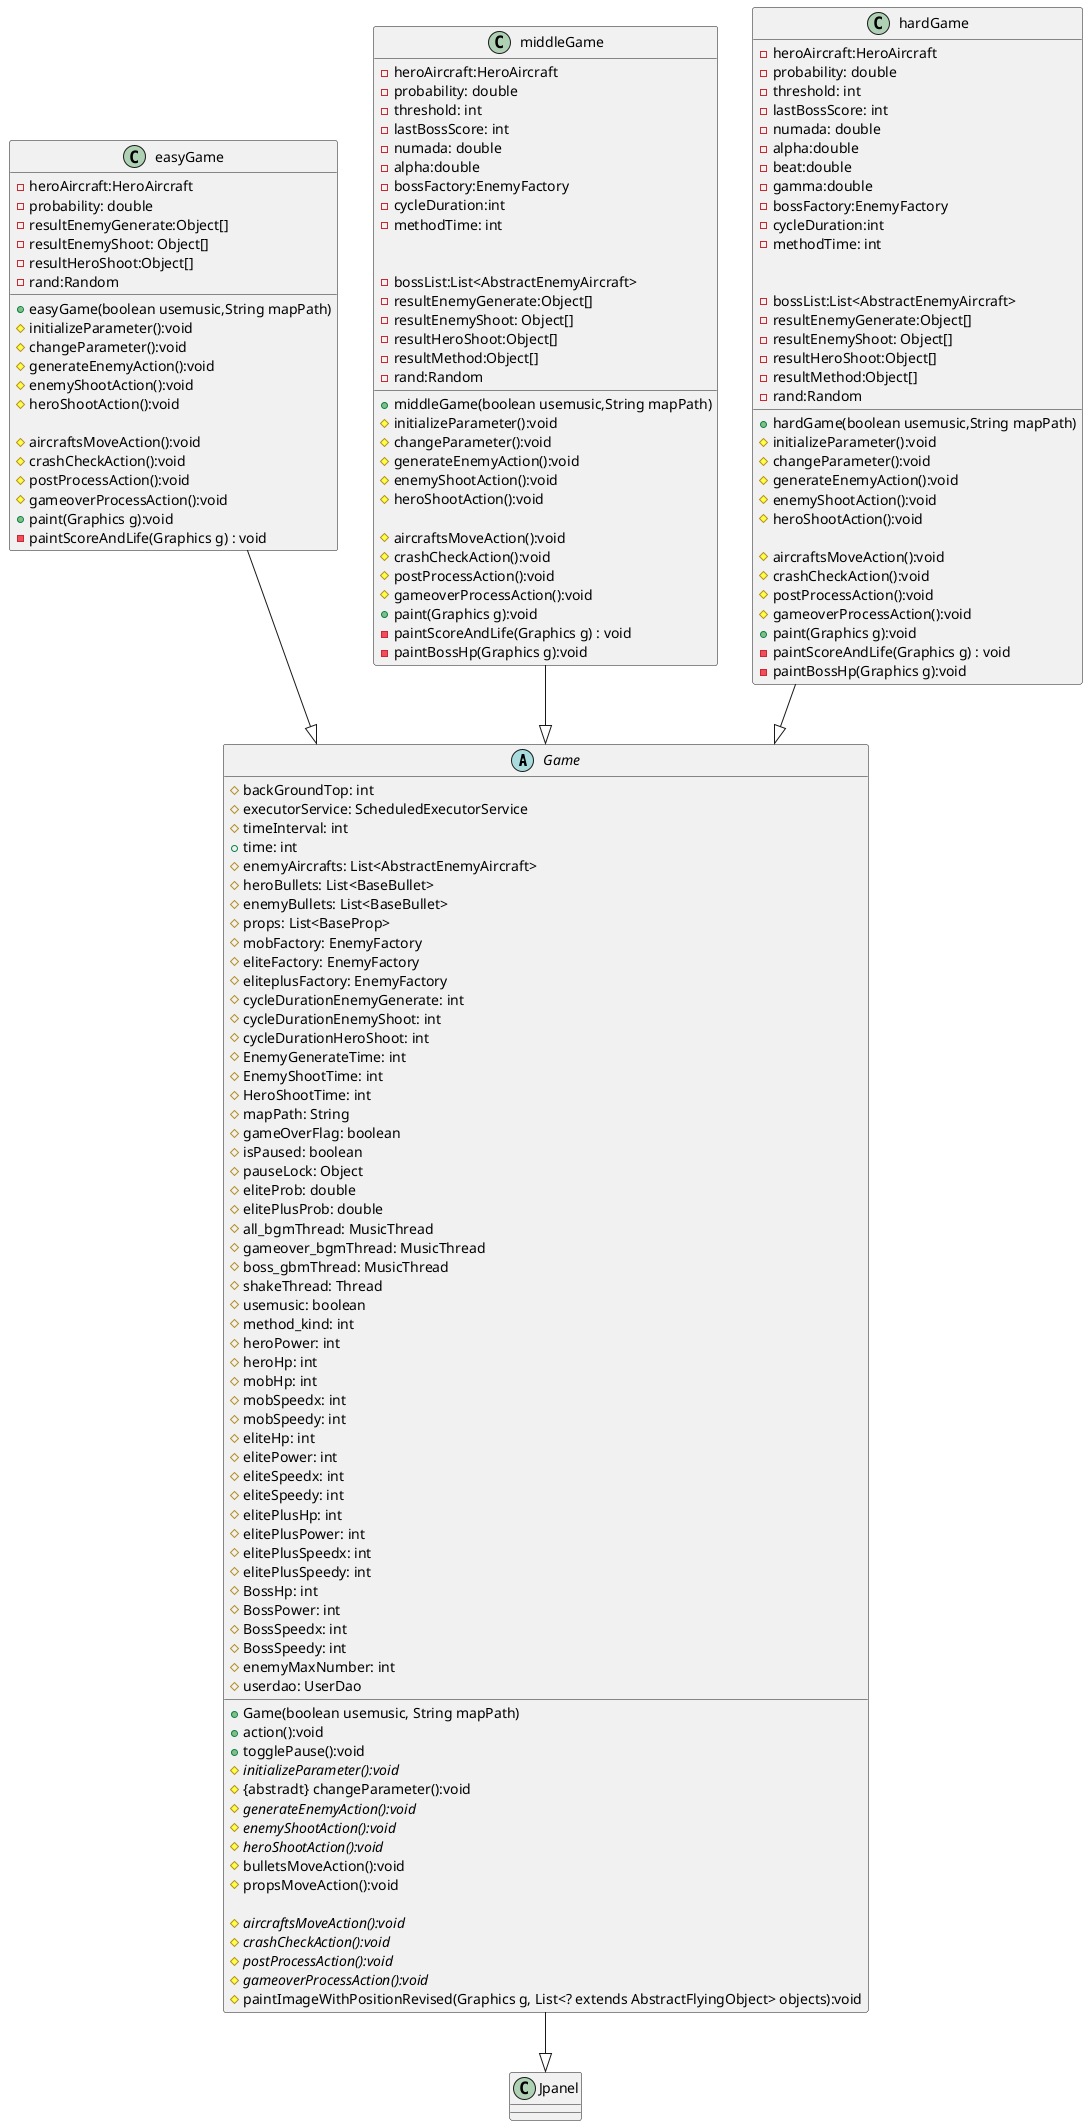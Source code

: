 @startuml

abstract class Game{
   # backGroundTop: int
    # executorService: ScheduledExecutorService
    # timeInterval: int
    + time: int
    # enemyAircrafts: List<AbstractEnemyAircraft>
    # heroBullets: List<BaseBullet>
    # enemyBullets: List<BaseBullet>
    # props: List<BaseProp>
    # mobFactory: EnemyFactory
    # eliteFactory: EnemyFactory
    # eliteplusFactory: EnemyFactory
    # cycleDurationEnemyGenerate: int
    # cycleDurationEnemyShoot: int
    # cycleDurationHeroShoot: int
    # EnemyGenerateTime: int
    # EnemyShootTime: int
    # HeroShootTime: int
    # mapPath: String
    # gameOverFlag: boolean
    # isPaused: boolean
    # pauseLock: Object
    # eliteProb: double
    # elitePlusProb: double
    # all_bgmThread: MusicThread
    # gameover_bgmThread: MusicThread
    # boss_gbmThread: MusicThread
    # shakeThread: Thread
    # usemusic: boolean
    # method_kind: int
    # heroPower: int
    # heroHp: int
    # mobHp: int
    # mobSpeedx: int
    # mobSpeedy: int
    # eliteHp: int
    # elitePower: int
    # eliteSpeedx: int
    # eliteSpeedy: int
    # elitePlusHp: int
    # elitePlusPower: int
    # elitePlusSpeedx: int
    # elitePlusSpeedy: int
    # BossHp: int
    # BossPower: int
    # BossSpeedx: int
    # BossSpeedy: int
    # enemyMaxNumber: int
    # userdao: UserDao
    + Game(boolean usemusic, String mapPath)
    + action():void
    + togglePause():void
    # {abstract} initializeParameter():void
    # {abstradt} changeParameter():void
    # {abstract} generateEnemyAction():void
    # {abstract} enemyShootAction():void
    # {abstract} heroShootAction():void
    # bulletsMoveAction():void
    # propsMoveAction():void

    # {abstract} aircraftsMoveAction():void
    # {abstract} crashCheckAction():void
    # {abstract} postProcessAction():void
    # {abstract} gameoverProcessAction():void
    # paintImageWithPositionRevised(Graphics g, List<? extends AbstractFlyingObject> objects):void
}

Game --|>Jpanel

class easyGame{
    - heroAircraft:HeroAircraft
    - probability: double
    - resultEnemyGenerate:Object[]
    - resultEnemyShoot: Object[]
    - resultHeroShoot:Object[]
    - rand:Random
    + easyGame(boolean usemusic,String mapPath)
    #  initializeParameter():void
    #  changeParameter():void
    #  generateEnemyAction():void
    #  enemyShootAction():void
    #  heroShootAction():void
    
    #  aircraftsMoveAction():void
    # crashCheckAction():void
    # postProcessAction():void
    #  gameoverProcessAction():void
    + paint(Graphics g):void
    - paintScoreAndLife(Graphics g) : void
}



class middleGame{
        - heroAircraft:HeroAircraft
    - probability: double
    - threshold: int 
    - lastBossScore: int
    - numada: double
    - alpha:double
    - bossFactory:EnemyFactory
    - cycleDuration:int
    - methodTime: int 


    - bossList:List<AbstractEnemyAircraft> 
    - resultEnemyGenerate:Object[]
    - resultEnemyShoot: Object[]
    - resultHeroShoot:Object[]
    - resultMethod:Object[]
    - rand:Random
    + middleGame(boolean usemusic,String mapPath)
    #  initializeParameter():void
    #  changeParameter():void
    #  generateEnemyAction():void
    #  enemyShootAction():void
    #  heroShootAction():void
    
    #  aircraftsMoveAction():void
    # crashCheckAction():void
    # postProcessAction():void
    #  gameoverProcessAction():void
    + paint(Graphics g):void
    - paintScoreAndLife(Graphics g) : void
        - paintBossHp(Graphics g):void
}
class hardGame{
        - heroAircraft:HeroAircraft
    - probability: double
    - threshold: int 
    - lastBossScore: int
    - numada: double
    - alpha:double
    - beat:double
    - gamma:double
    - bossFactory:EnemyFactory
    - cycleDuration:int
    - methodTime: int 


    - bossList:List<AbstractEnemyAircraft> 
    - resultEnemyGenerate:Object[]
    - resultEnemyShoot: Object[]
    - resultHeroShoot:Object[]
    - resultMethod:Object[]
    - rand:Random
    + hardGame(boolean usemusic,String mapPath)
    #  initializeParameter():void
    #  changeParameter():void
    #  generateEnemyAction():void
    #  enemyShootAction():void
    #  heroShootAction():void
    
    #  aircraftsMoveAction():void
    # crashCheckAction():void
    # postProcessAction():void
    #  gameoverProcessAction():void
    + paint(Graphics g):void
    - paintScoreAndLife(Graphics g) : void
    - paintBossHp(Graphics g):void
}

easyGame --|>Game
middleGame --|>Game
hardGame --|>Game
@enduml